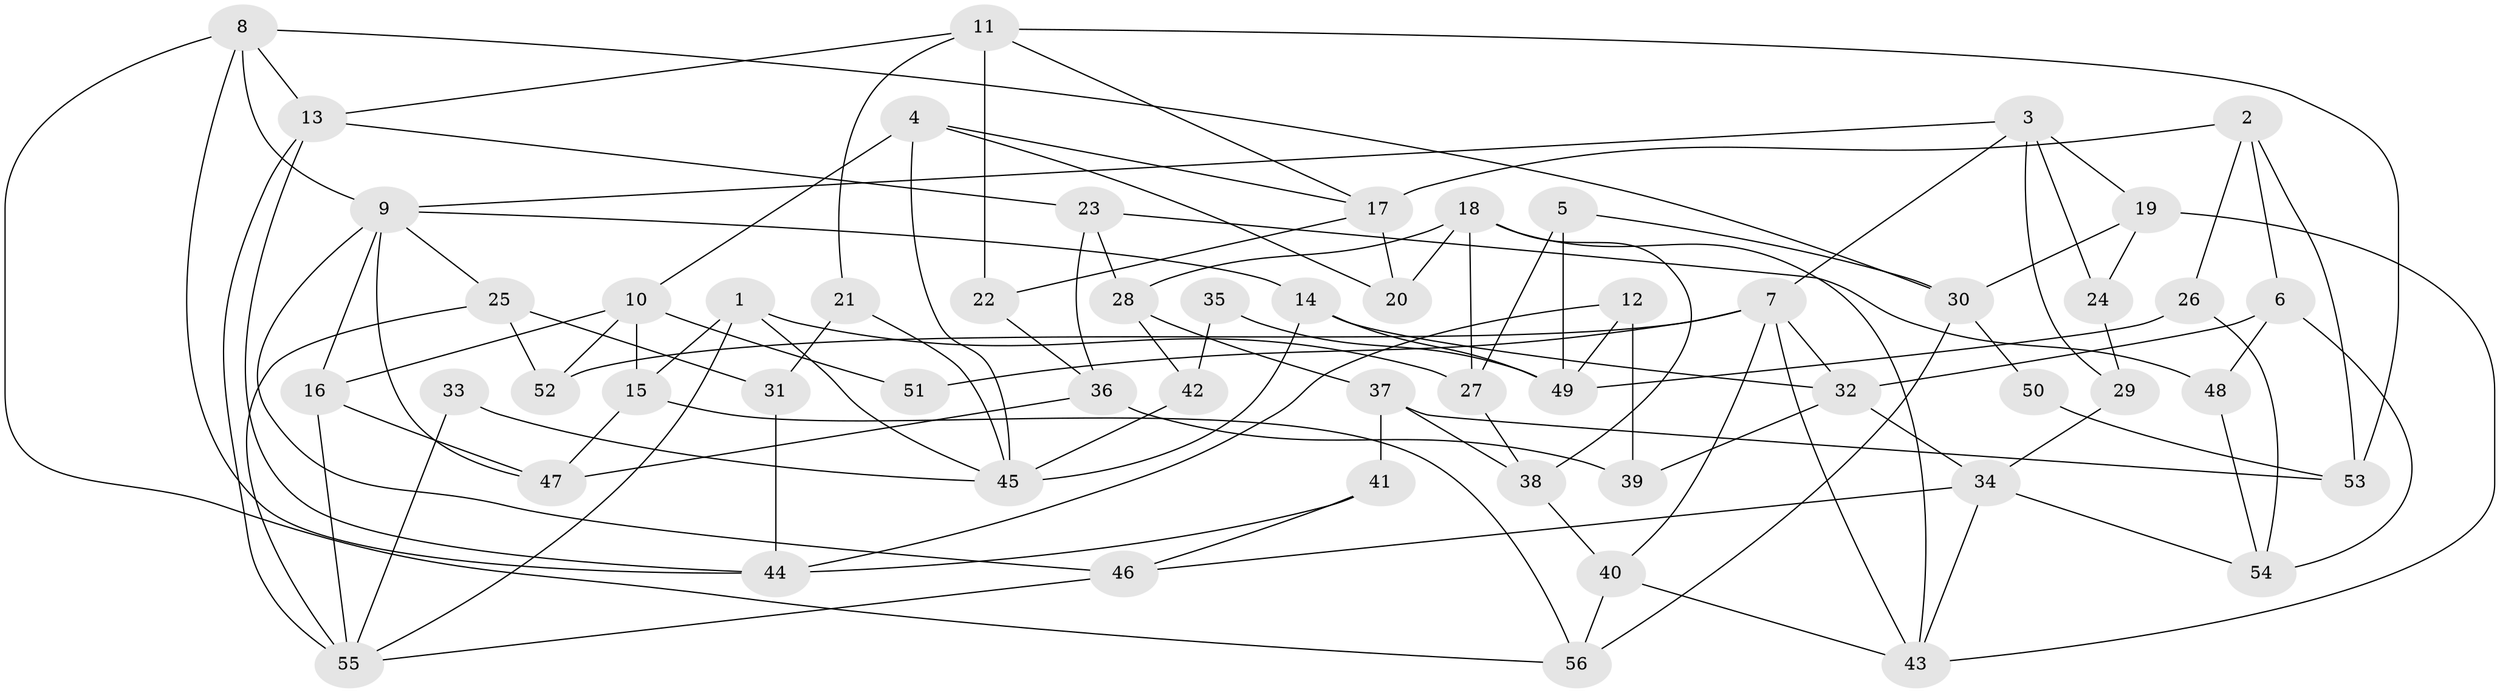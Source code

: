 // Generated by graph-tools (version 1.1) at 2025/49/03/09/25 04:49:59]
// undirected, 56 vertices, 112 edges
graph export_dot {
graph [start="1"]
  node [color=gray90,style=filled];
  1;
  2;
  3;
  4;
  5;
  6;
  7;
  8;
  9;
  10;
  11;
  12;
  13;
  14;
  15;
  16;
  17;
  18;
  19;
  20;
  21;
  22;
  23;
  24;
  25;
  26;
  27;
  28;
  29;
  30;
  31;
  32;
  33;
  34;
  35;
  36;
  37;
  38;
  39;
  40;
  41;
  42;
  43;
  44;
  45;
  46;
  47;
  48;
  49;
  50;
  51;
  52;
  53;
  54;
  55;
  56;
  1 -- 15;
  1 -- 27;
  1 -- 45;
  1 -- 55;
  2 -- 17;
  2 -- 6;
  2 -- 26;
  2 -- 53;
  3 -- 24;
  3 -- 9;
  3 -- 7;
  3 -- 19;
  3 -- 29;
  4 -- 17;
  4 -- 45;
  4 -- 10;
  4 -- 20;
  5 -- 49;
  5 -- 30;
  5 -- 27;
  6 -- 32;
  6 -- 54;
  6 -- 48;
  7 -- 52;
  7 -- 32;
  7 -- 40;
  7 -- 43;
  7 -- 51;
  8 -- 30;
  8 -- 44;
  8 -- 9;
  8 -- 13;
  8 -- 56;
  9 -- 16;
  9 -- 14;
  9 -- 25;
  9 -- 46;
  9 -- 47;
  10 -- 16;
  10 -- 15;
  10 -- 51;
  10 -- 52;
  11 -- 21;
  11 -- 17;
  11 -- 13;
  11 -- 22;
  11 -- 53;
  12 -- 44;
  12 -- 39;
  12 -- 49;
  13 -- 23;
  13 -- 44;
  13 -- 55;
  14 -- 32;
  14 -- 45;
  14 -- 49;
  15 -- 56;
  15 -- 47;
  16 -- 55;
  16 -- 47;
  17 -- 22;
  17 -- 20;
  18 -- 27;
  18 -- 28;
  18 -- 20;
  18 -- 38;
  18 -- 43;
  19 -- 43;
  19 -- 24;
  19 -- 30;
  21 -- 31;
  21 -- 45;
  22 -- 36;
  23 -- 48;
  23 -- 28;
  23 -- 36;
  24 -- 29;
  25 -- 55;
  25 -- 31;
  25 -- 52;
  26 -- 49;
  26 -- 54;
  27 -- 38;
  28 -- 37;
  28 -- 42;
  29 -- 34;
  30 -- 56;
  30 -- 50;
  31 -- 44;
  32 -- 34;
  32 -- 39;
  33 -- 55;
  33 -- 45;
  34 -- 46;
  34 -- 43;
  34 -- 54;
  35 -- 49;
  35 -- 42;
  36 -- 47;
  36 -- 39;
  37 -- 53;
  37 -- 38;
  37 -- 41;
  38 -- 40;
  40 -- 43;
  40 -- 56;
  41 -- 46;
  41 -- 44;
  42 -- 45;
  46 -- 55;
  48 -- 54;
  50 -- 53;
}
